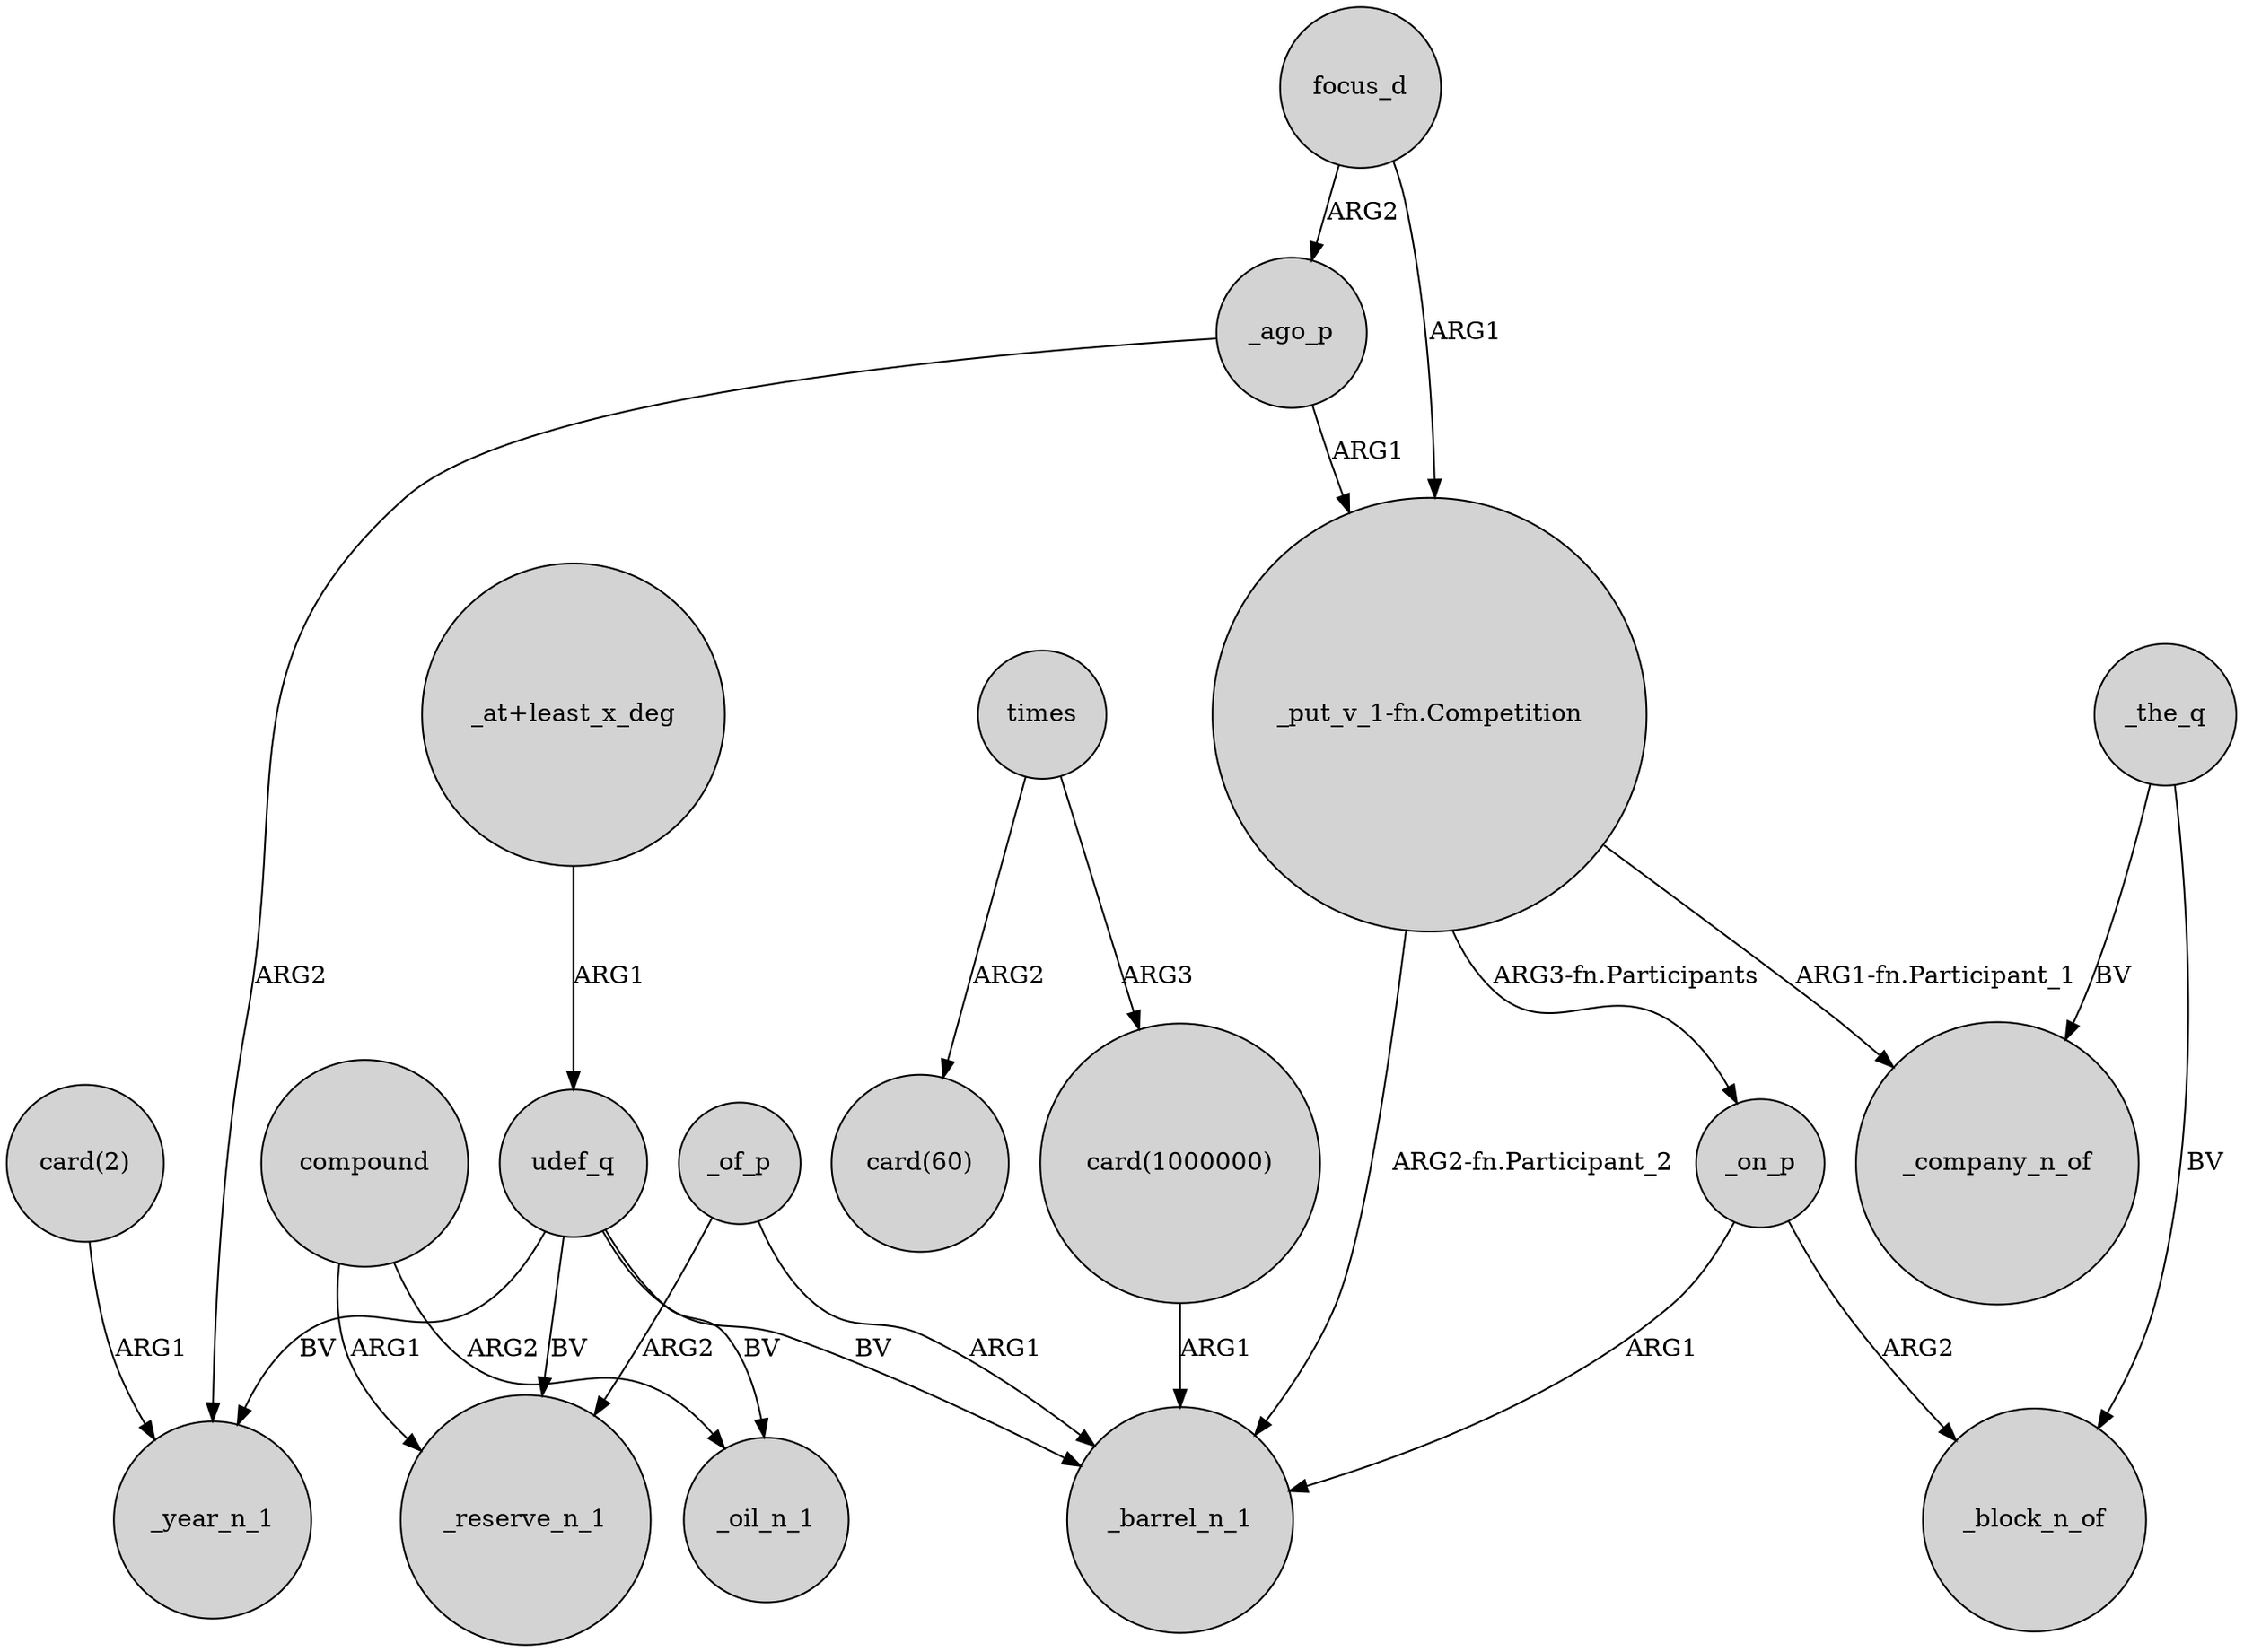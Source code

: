 digraph {
	node [shape=circle style=filled]
	_of_p -> _barrel_n_1 [label=ARG1]
	_on_p -> _block_n_of [label=ARG2]
	udef_q -> _reserve_n_1 [label=BV]
	udef_q -> _oil_n_1 [label=BV]
	"card(1000000)" -> _barrel_n_1 [label=ARG1]
	focus_d -> _ago_p [label=ARG2]
	times -> "card(1000000)" [label=ARG3]
	udef_q -> _barrel_n_1 [label=BV]
	"_put_v_1-fn.Competition" -> _barrel_n_1 [label="ARG2-fn.Participant_2"]
	_of_p -> _reserve_n_1 [label=ARG2]
	_on_p -> _barrel_n_1 [label=ARG1]
	compound -> _oil_n_1 [label=ARG2]
	compound -> _reserve_n_1 [label=ARG1]
	_ago_p -> _year_n_1 [label=ARG2]
	_ago_p -> "_put_v_1-fn.Competition" [label=ARG1]
	focus_d -> "_put_v_1-fn.Competition" [label=ARG1]
	"_at+least_x_deg" -> udef_q [label=ARG1]
	udef_q -> _year_n_1 [label=BV]
	"card(2)" -> _year_n_1 [label=ARG1]
	times -> "card(60)" [label=ARG2]
	"_put_v_1-fn.Competition" -> _on_p [label="ARG3-fn.Participants"]
	"_put_v_1-fn.Competition" -> _company_n_of [label="ARG1-fn.Participant_1"]
	_the_q -> _company_n_of [label=BV]
	_the_q -> _block_n_of [label=BV]
}

